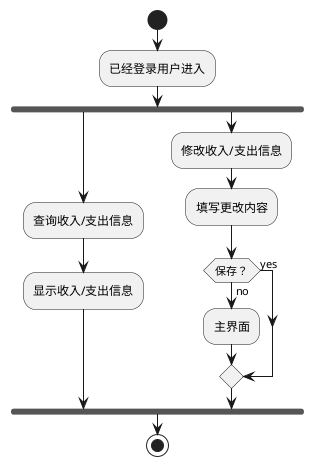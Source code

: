 @startuml
start
:已经登录用户进入;
fork
:查询收入/支出信息;
:显示收入/支出信息;
fork again
:修改收入/支出信息;
:填写更改内容;
if(保存？)then(yes)
else(no)
:主界面;
endif
end fork
stop


@enduml